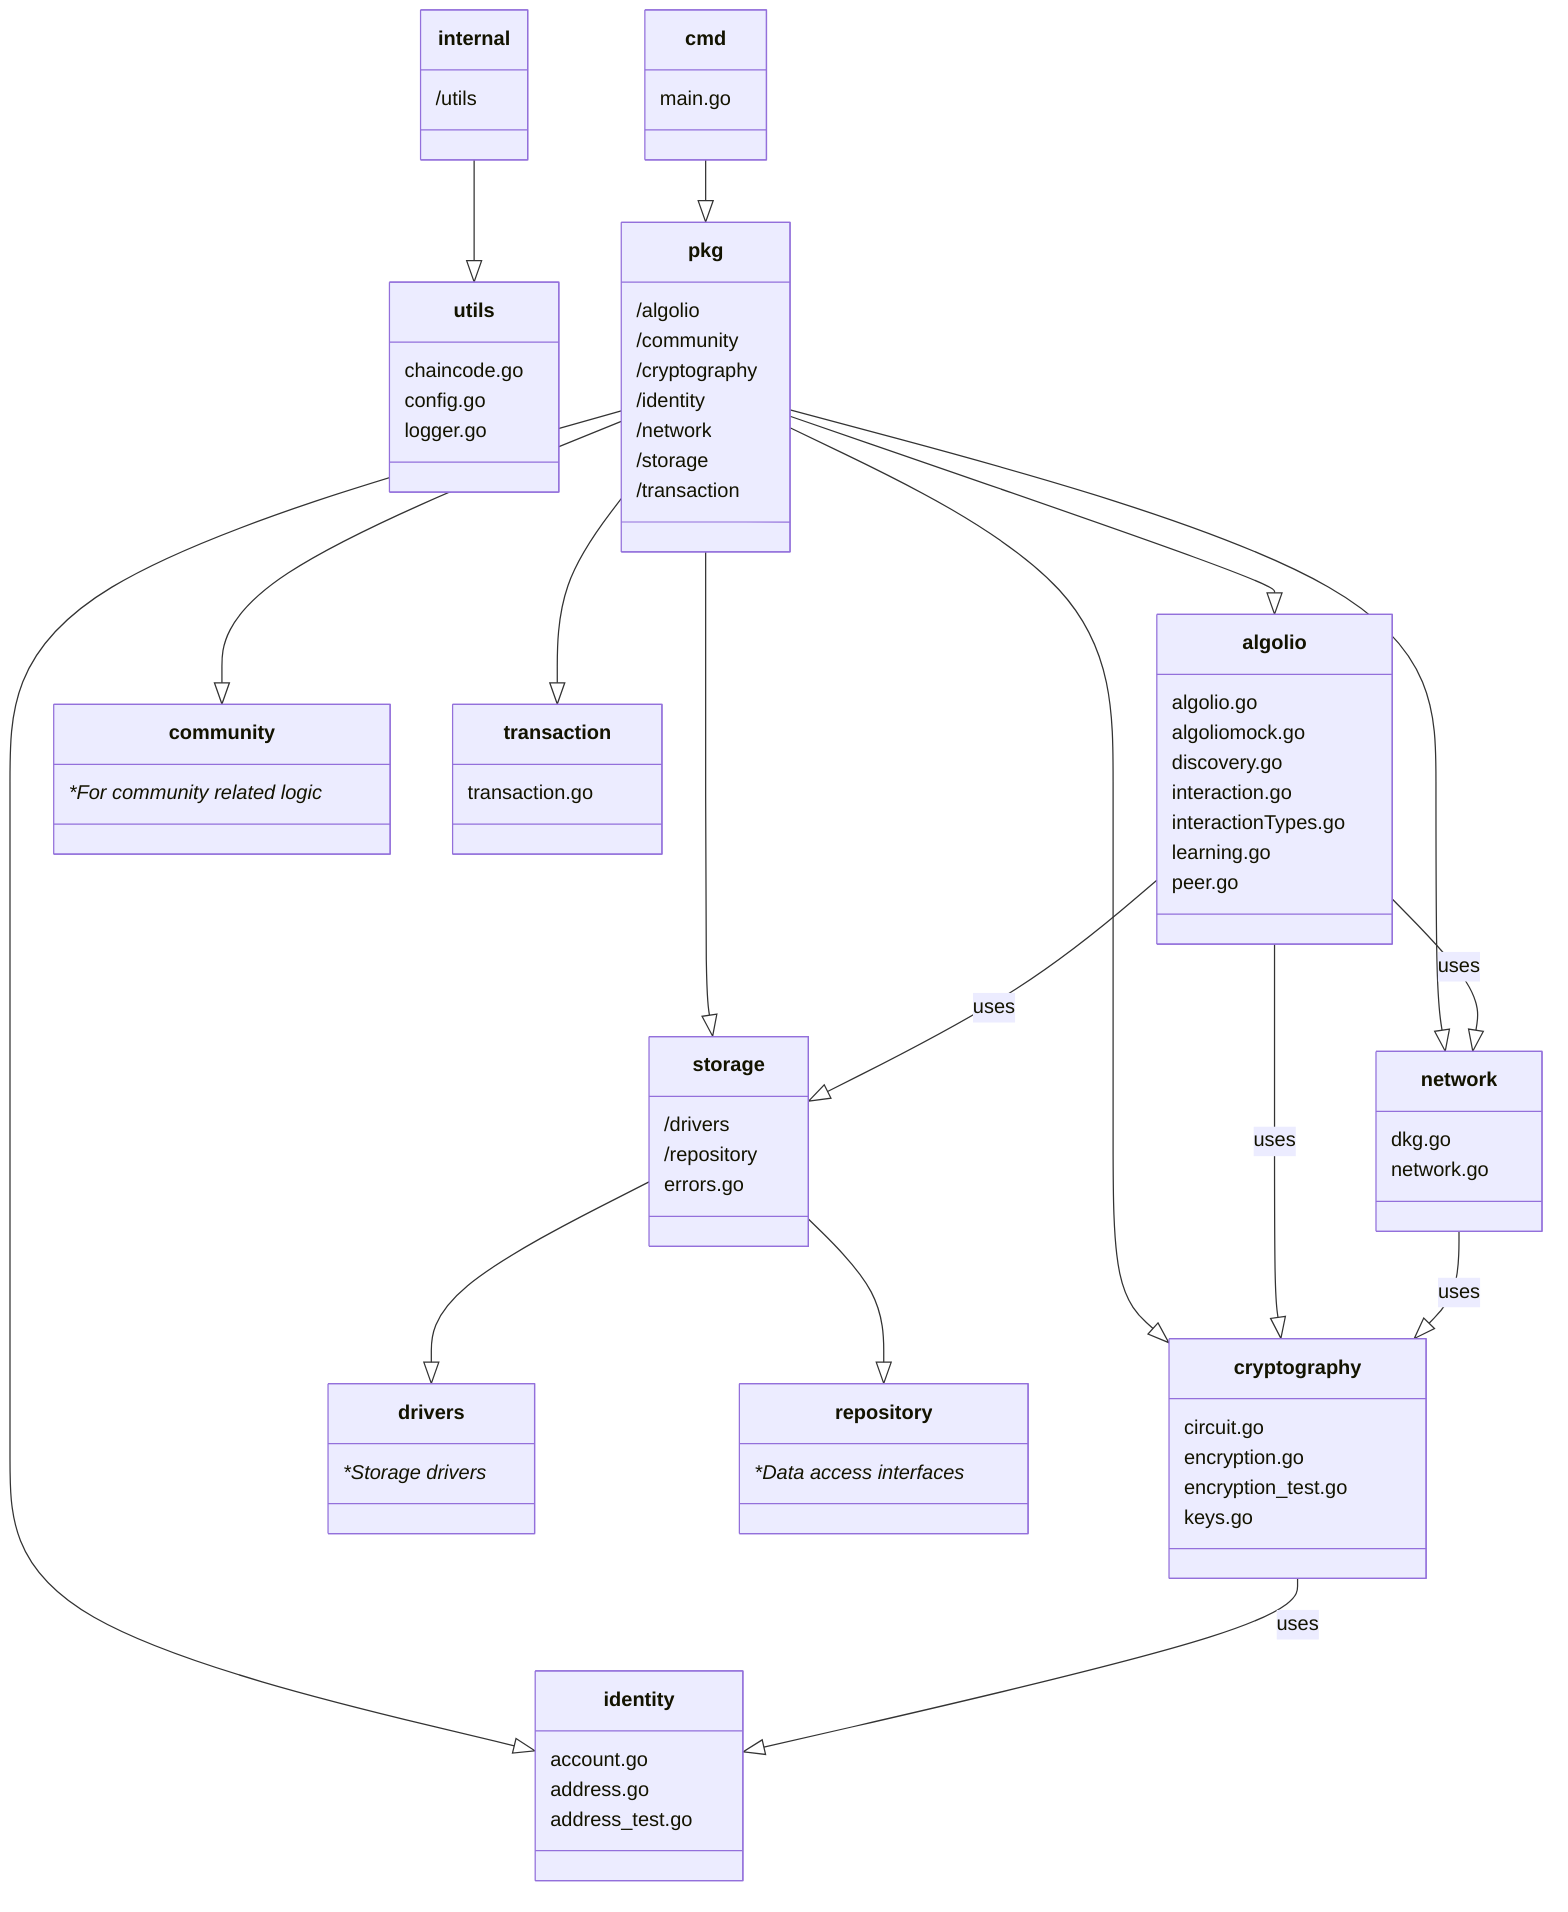 classDiagram
    class cmd {
        main.go
    }
    class internal {
        /utils
    }
    class utils {
        chaincode.go
        config.go
        logger.go
    }
    class pkg {
        /algolio
        /community
        /cryptography
        /identity
        /network
        /storage
        /transaction
    }
    class algolio {
        algolio.go
        algoliomock.go
        discovery.go
        interaction.go
        interactionTypes.go
        learning.go
        peer.go
    }
    class community {
        *For community related logic*
    }
    class cryptography {
        circuit.go
        encryption.go
        encryption_test.go
        keys.go
    }
    class identity {
        account.go
        address.go
        address_test.go
    }
    class network {
        dkg.go
        network.go
    }
    class storage {
        /drivers
        /repository
        errors.go
    }
    class transaction {
        transaction.go
    }
    class drivers {
        *Storage drivers*
    }
    class repository {
        *Data access interfaces*
    }

    cmd --|> pkg
    internal --|> utils
    pkg --|> algolio
    pkg --|> community
    pkg --|> cryptography
    pkg --|> identity
    pkg --|> network
    pkg --|> storage
    pkg --|> transaction
    storage --|> drivers
    storage --|> repository

    algolio --|> cryptography : uses
    algolio --|> network : uses
    algolio --|> storage : uses
    cryptography --|> identity : uses
    network --|> cryptography : uses